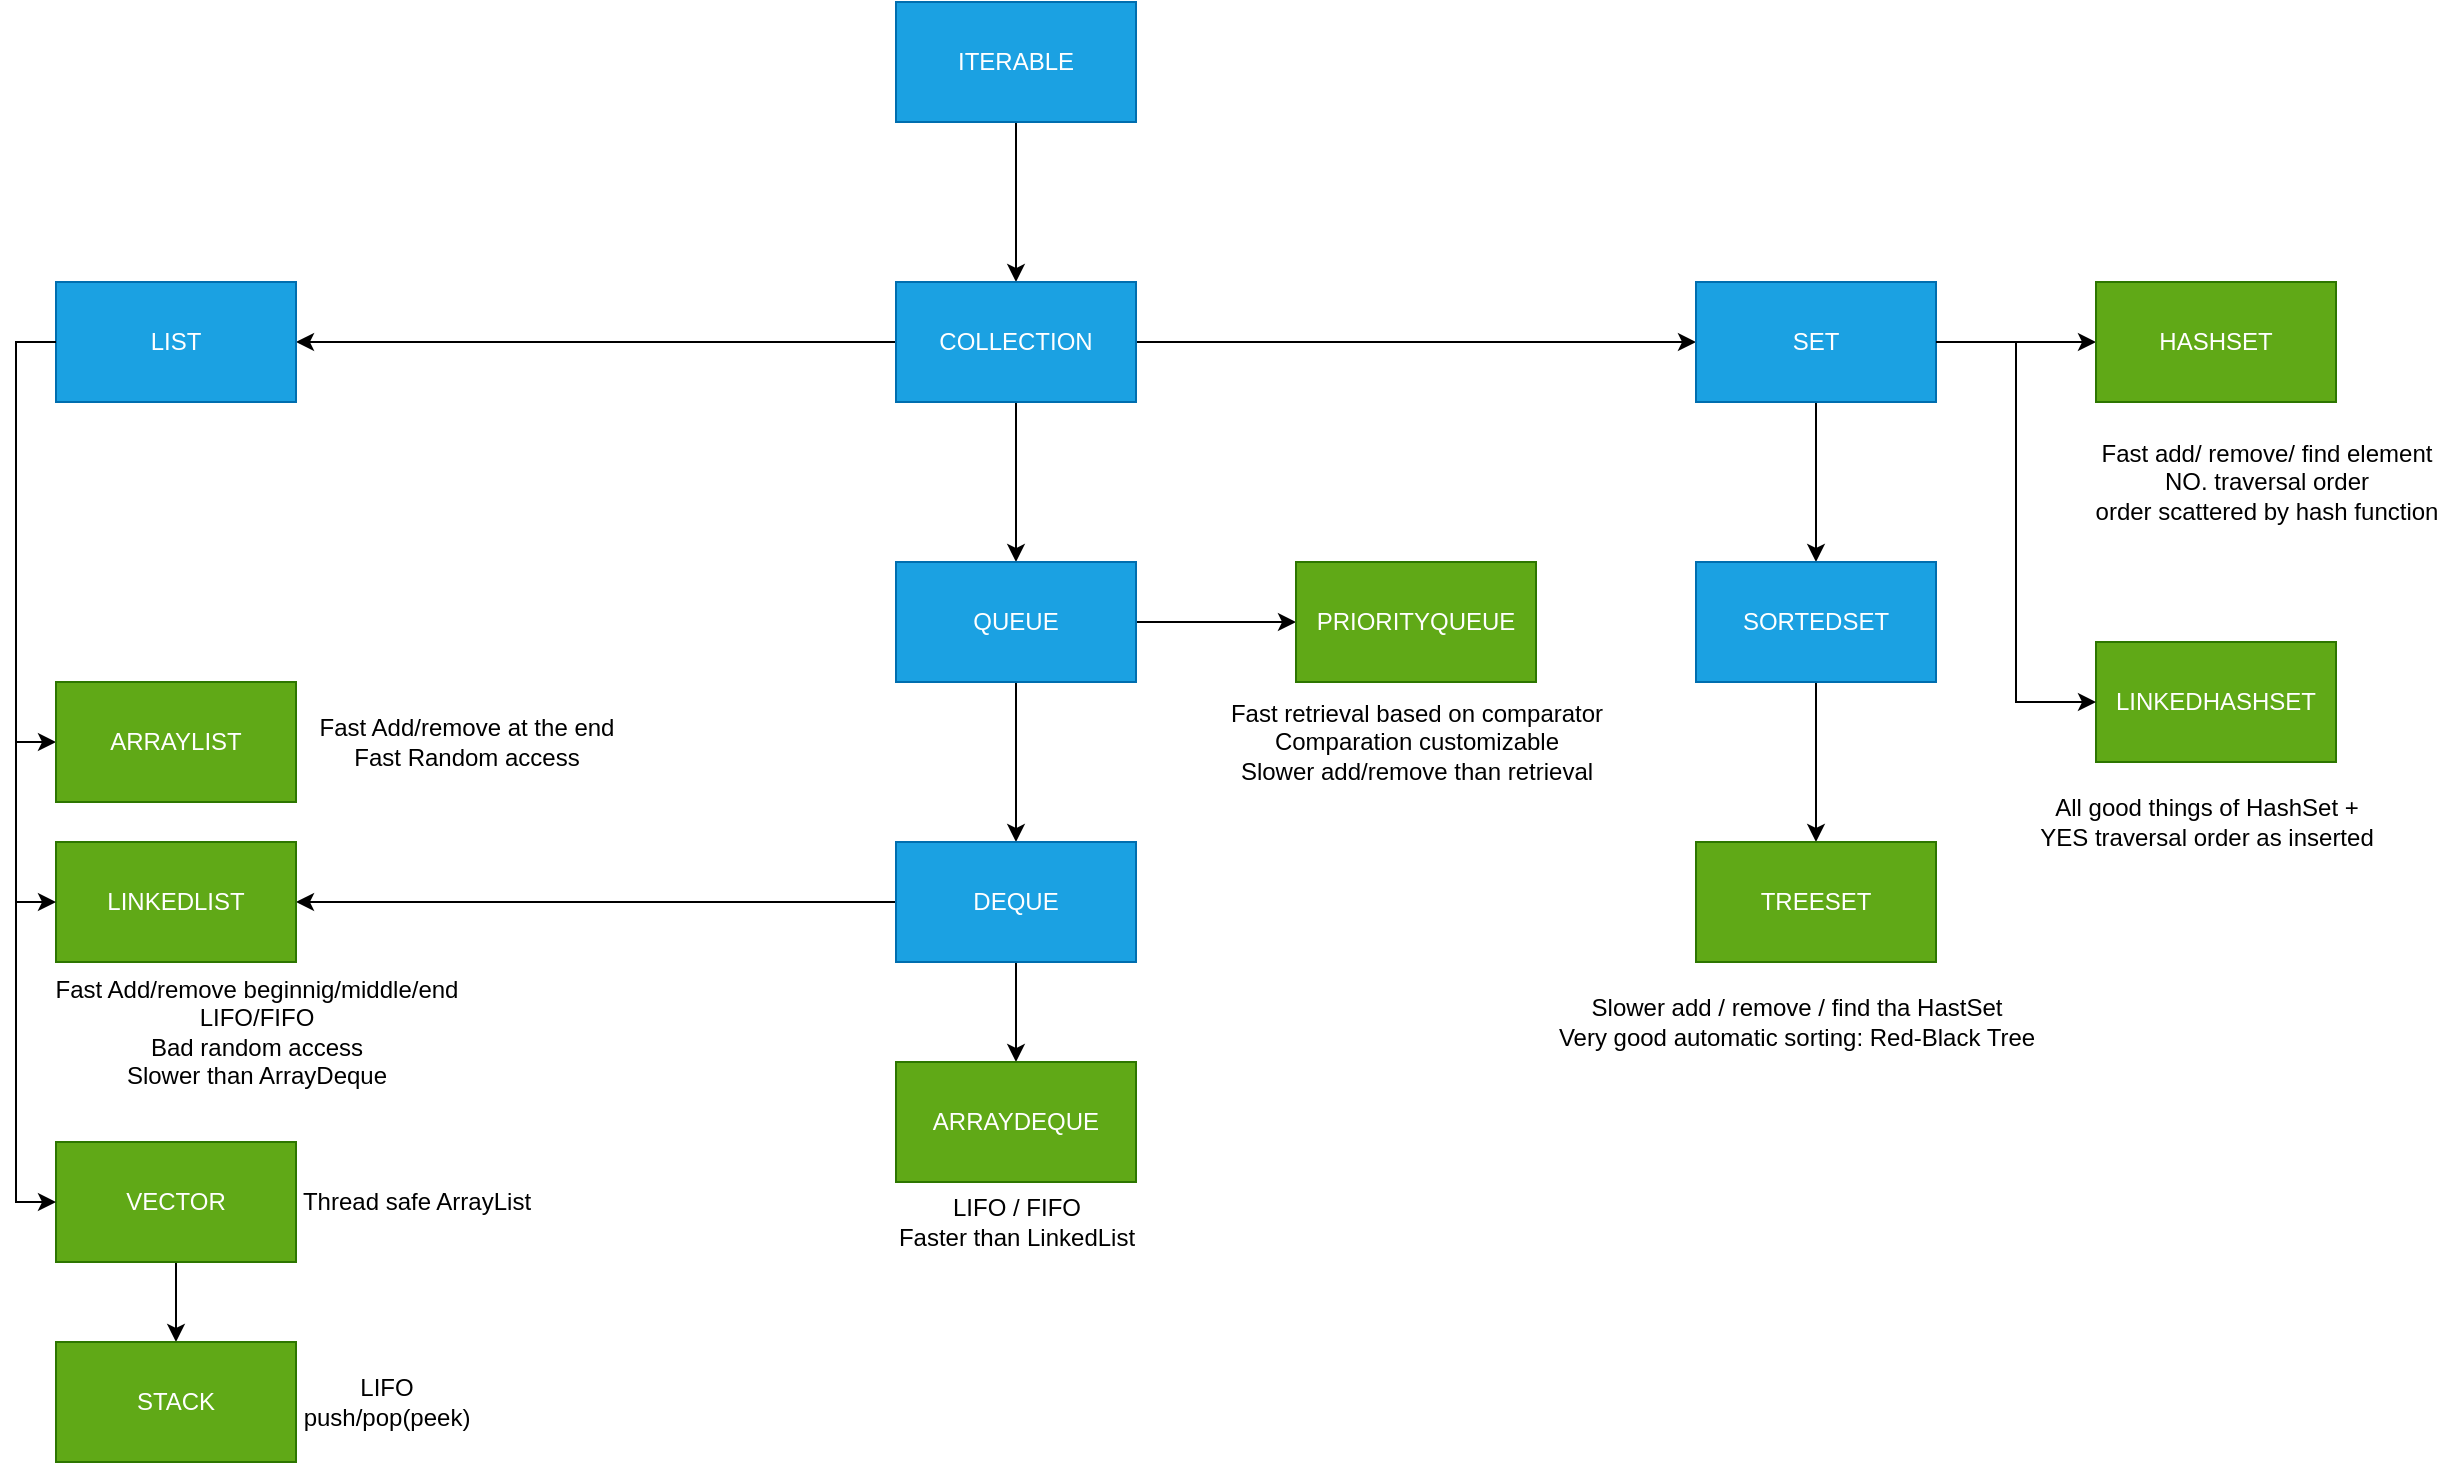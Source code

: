 <mxfile version="21.6.5" type="device" pages="2">
  <diagram name="collection" id="3C9V5hZrGCEexP9qyVCO">
    <mxGraphModel dx="2261" dy="854" grid="1" gridSize="10" guides="1" tooltips="1" connect="1" arrows="1" fold="1" page="1" pageScale="1" pageWidth="827" pageHeight="1169" math="0" shadow="0">
      <root>
        <mxCell id="0" />
        <mxCell id="1" parent="0" />
        <mxCell id="Xp6_qcpi3JPtfFaLdXS0-3" value="" style="edgeStyle=orthogonalEdgeStyle;rounded=0;orthogonalLoop=1;jettySize=auto;html=1;" edge="1" parent="1" source="Xp6_qcpi3JPtfFaLdXS0-1" target="Xp6_qcpi3JPtfFaLdXS0-2">
          <mxGeometry relative="1" as="geometry" />
        </mxCell>
        <mxCell id="Xp6_qcpi3JPtfFaLdXS0-1" value="ITERABLE" style="rounded=0;whiteSpace=wrap;html=1;fillColor=#1ba1e2;fontColor=#ffffff;strokeColor=#006EAF;" vertex="1" parent="1">
          <mxGeometry x="-60" y="30" width="120" height="60" as="geometry" />
        </mxCell>
        <mxCell id="Xp6_qcpi3JPtfFaLdXS0-5" value="" style="edgeStyle=orthogonalEdgeStyle;rounded=0;orthogonalLoop=1;jettySize=auto;html=1;" edge="1" parent="1" source="Xp6_qcpi3JPtfFaLdXS0-2" target="Xp6_qcpi3JPtfFaLdXS0-4">
          <mxGeometry relative="1" as="geometry" />
        </mxCell>
        <mxCell id="Xp6_qcpi3JPtfFaLdXS0-7" value="" style="edgeStyle=orthogonalEdgeStyle;rounded=0;orthogonalLoop=1;jettySize=auto;html=1;" edge="1" parent="1" source="Xp6_qcpi3JPtfFaLdXS0-2" target="Xp6_qcpi3JPtfFaLdXS0-6">
          <mxGeometry relative="1" as="geometry" />
        </mxCell>
        <mxCell id="Xp6_qcpi3JPtfFaLdXS0-9" value="" style="edgeStyle=orthogonalEdgeStyle;rounded=0;orthogonalLoop=1;jettySize=auto;html=1;" edge="1" parent="1" source="Xp6_qcpi3JPtfFaLdXS0-2" target="Xp6_qcpi3JPtfFaLdXS0-8">
          <mxGeometry relative="1" as="geometry" />
        </mxCell>
        <mxCell id="Xp6_qcpi3JPtfFaLdXS0-2" value="COLLECTION" style="rounded=0;whiteSpace=wrap;html=1;fillColor=#1ba1e2;fontColor=#ffffff;strokeColor=#006EAF;" vertex="1" parent="1">
          <mxGeometry x="-60" y="170" width="120" height="60" as="geometry" />
        </mxCell>
        <mxCell id="Xp6_qcpi3JPtfFaLdXS0-18" value="" style="edgeStyle=orthogonalEdgeStyle;rounded=0;orthogonalLoop=1;jettySize=auto;html=1;exitX=0;exitY=0.5;exitDx=0;exitDy=0;entryX=0;entryY=0.5;entryDx=0;entryDy=0;" edge="1" parent="1" source="Xp6_qcpi3JPtfFaLdXS0-4" target="Xp6_qcpi3JPtfFaLdXS0-17">
          <mxGeometry relative="1" as="geometry" />
        </mxCell>
        <mxCell id="Xp6_qcpi3JPtfFaLdXS0-4" value="LIST" style="rounded=0;whiteSpace=wrap;html=1;fillColor=#1ba1e2;fontColor=#ffffff;strokeColor=#006EAF;" vertex="1" parent="1">
          <mxGeometry x="-480" y="170" width="120" height="60" as="geometry" />
        </mxCell>
        <mxCell id="Xp6_qcpi3JPtfFaLdXS0-14" value="" style="edgeStyle=orthogonalEdgeStyle;rounded=0;orthogonalLoop=1;jettySize=auto;html=1;" edge="1" parent="1" source="Xp6_qcpi3JPtfFaLdXS0-6" target="Xp6_qcpi3JPtfFaLdXS0-13">
          <mxGeometry relative="1" as="geometry" />
        </mxCell>
        <mxCell id="Xp6_qcpi3JPtfFaLdXS0-28" value="" style="edgeStyle=orthogonalEdgeStyle;rounded=0;orthogonalLoop=1;jettySize=auto;html=1;" edge="1" parent="1" source="Xp6_qcpi3JPtfFaLdXS0-6" target="Xp6_qcpi3JPtfFaLdXS0-27">
          <mxGeometry relative="1" as="geometry" />
        </mxCell>
        <mxCell id="Xp6_qcpi3JPtfFaLdXS0-6" value="QUEUE" style="rounded=0;whiteSpace=wrap;html=1;fillColor=#1ba1e2;fontColor=#ffffff;strokeColor=#006EAF;" vertex="1" parent="1">
          <mxGeometry x="-60" y="310" width="120" height="60" as="geometry" />
        </mxCell>
        <mxCell id="Xp6_qcpi3JPtfFaLdXS0-16" value="" style="edgeStyle=orthogonalEdgeStyle;rounded=0;orthogonalLoop=1;jettySize=auto;html=1;" edge="1" parent="1" source="Xp6_qcpi3JPtfFaLdXS0-8" target="Xp6_qcpi3JPtfFaLdXS0-15">
          <mxGeometry relative="1" as="geometry" />
        </mxCell>
        <mxCell id="Xp6_qcpi3JPtfFaLdXS0-33" value="" style="edgeStyle=orthogonalEdgeStyle;rounded=0;orthogonalLoop=1;jettySize=auto;html=1;" edge="1" parent="1" source="Xp6_qcpi3JPtfFaLdXS0-8" target="Xp6_qcpi3JPtfFaLdXS0-32">
          <mxGeometry relative="1" as="geometry" />
        </mxCell>
        <mxCell id="Xp6_qcpi3JPtfFaLdXS0-8" value="SET" style="rounded=0;whiteSpace=wrap;html=1;fillColor=#1ba1e2;fontColor=#ffffff;strokeColor=#006EAF;" vertex="1" parent="1">
          <mxGeometry x="340" y="170" width="120" height="60" as="geometry" />
        </mxCell>
        <mxCell id="Xp6_qcpi3JPtfFaLdXS0-26" value="" style="edgeStyle=orthogonalEdgeStyle;rounded=0;orthogonalLoop=1;jettySize=auto;html=1;" edge="1" parent="1" source="Xp6_qcpi3JPtfFaLdXS0-13" target="Xp6_qcpi3JPtfFaLdXS0-25">
          <mxGeometry relative="1" as="geometry" />
        </mxCell>
        <mxCell id="Xp6_qcpi3JPtfFaLdXS0-29" style="edgeStyle=orthogonalEdgeStyle;rounded=0;orthogonalLoop=1;jettySize=auto;html=1;exitX=0;exitY=0.5;exitDx=0;exitDy=0;entryX=1;entryY=0.5;entryDx=0;entryDy=0;" edge="1" parent="1" source="Xp6_qcpi3JPtfFaLdXS0-13" target="Xp6_qcpi3JPtfFaLdXS0-19">
          <mxGeometry relative="1" as="geometry" />
        </mxCell>
        <mxCell id="Xp6_qcpi3JPtfFaLdXS0-13" value="DEQUE" style="rounded=0;whiteSpace=wrap;html=1;fillColor=#1ba1e2;fontColor=#ffffff;strokeColor=#006EAF;" vertex="1" parent="1">
          <mxGeometry x="-60" y="450" width="120" height="60" as="geometry" />
        </mxCell>
        <mxCell id="Xp6_qcpi3JPtfFaLdXS0-31" value="" style="edgeStyle=orthogonalEdgeStyle;rounded=0;orthogonalLoop=1;jettySize=auto;html=1;" edge="1" parent="1" source="Xp6_qcpi3JPtfFaLdXS0-15" target="Xp6_qcpi3JPtfFaLdXS0-30">
          <mxGeometry relative="1" as="geometry" />
        </mxCell>
        <mxCell id="Xp6_qcpi3JPtfFaLdXS0-15" value="SORTEDSET" style="rounded=0;whiteSpace=wrap;html=1;fillColor=#1ba1e2;fontColor=#ffffff;strokeColor=#006EAF;" vertex="1" parent="1">
          <mxGeometry x="340" y="310" width="120" height="60" as="geometry" />
        </mxCell>
        <mxCell id="Xp6_qcpi3JPtfFaLdXS0-17" value="ARRAYLIST" style="whiteSpace=wrap;html=1;fillColor=#60a917;strokeColor=#2D7600;fontColor=#ffffff;rounded=0;" vertex="1" parent="1">
          <mxGeometry x="-480" y="370" width="120" height="60" as="geometry" />
        </mxCell>
        <mxCell id="Xp6_qcpi3JPtfFaLdXS0-19" value="LINKEDLIST" style="whiteSpace=wrap;html=1;fillColor=#60a917;strokeColor=#2D7600;fontColor=#ffffff;rounded=0;" vertex="1" parent="1">
          <mxGeometry x="-480" y="450" width="120" height="60" as="geometry" />
        </mxCell>
        <mxCell id="Xp6_qcpi3JPtfFaLdXS0-24" value="" style="edgeStyle=orthogonalEdgeStyle;rounded=0;orthogonalLoop=1;jettySize=auto;html=1;" edge="1" parent="1" source="Xp6_qcpi3JPtfFaLdXS0-20" target="Xp6_qcpi3JPtfFaLdXS0-23">
          <mxGeometry relative="1" as="geometry" />
        </mxCell>
        <mxCell id="Xp6_qcpi3JPtfFaLdXS0-20" value="VECTOR" style="whiteSpace=wrap;html=1;fillColor=#60a917;strokeColor=#2D7600;fontColor=#ffffff;rounded=0;" vertex="1" parent="1">
          <mxGeometry x="-480" y="600" width="120" height="60" as="geometry" />
        </mxCell>
        <mxCell id="Xp6_qcpi3JPtfFaLdXS0-21" value="" style="edgeStyle=orthogonalEdgeStyle;rounded=0;orthogonalLoop=1;jettySize=auto;html=1;exitX=0;exitY=0.5;exitDx=0;exitDy=0;entryX=0;entryY=0.5;entryDx=0;entryDy=0;" edge="1" parent="1" source="Xp6_qcpi3JPtfFaLdXS0-4" target="Xp6_qcpi3JPtfFaLdXS0-19">
          <mxGeometry relative="1" as="geometry">
            <mxPoint x="-470" y="210" as="sourcePoint" />
            <mxPoint x="-470" y="350" as="targetPoint" />
          </mxGeometry>
        </mxCell>
        <mxCell id="Xp6_qcpi3JPtfFaLdXS0-22" value="" style="edgeStyle=orthogonalEdgeStyle;rounded=0;orthogonalLoop=1;jettySize=auto;html=1;exitX=0;exitY=0.5;exitDx=0;exitDy=0;entryX=0;entryY=0.5;entryDx=0;entryDy=0;" edge="1" parent="1" source="Xp6_qcpi3JPtfFaLdXS0-4" target="Xp6_qcpi3JPtfFaLdXS0-20">
          <mxGeometry relative="1" as="geometry">
            <mxPoint x="-460" y="220" as="sourcePoint" />
            <mxPoint x="-460" y="360" as="targetPoint" />
          </mxGeometry>
        </mxCell>
        <mxCell id="Xp6_qcpi3JPtfFaLdXS0-23" value="STACK" style="whiteSpace=wrap;html=1;fillColor=#60a917;strokeColor=#2D7600;fontColor=#ffffff;rounded=0;" vertex="1" parent="1">
          <mxGeometry x="-480" y="700" width="120" height="60" as="geometry" />
        </mxCell>
        <mxCell id="Xp6_qcpi3JPtfFaLdXS0-25" value="ARRAYDEQUE" style="whiteSpace=wrap;html=1;fillColor=#60a917;strokeColor=#2D7600;fontColor=#ffffff;rounded=0;" vertex="1" parent="1">
          <mxGeometry x="-60" y="560" width="120" height="60" as="geometry" />
        </mxCell>
        <mxCell id="Xp6_qcpi3JPtfFaLdXS0-27" value="PRIORITYQUEUE" style="whiteSpace=wrap;html=1;fillColor=#60a917;strokeColor=#2D7600;fontColor=#ffffff;rounded=0;" vertex="1" parent="1">
          <mxGeometry x="140" y="310" width="120" height="60" as="geometry" />
        </mxCell>
        <mxCell id="Xp6_qcpi3JPtfFaLdXS0-30" value="TREESET" style="whiteSpace=wrap;html=1;fillColor=#60a917;strokeColor=#2D7600;fontColor=#ffffff;rounded=0;" vertex="1" parent="1">
          <mxGeometry x="340" y="450" width="120" height="60" as="geometry" />
        </mxCell>
        <mxCell id="Xp6_qcpi3JPtfFaLdXS0-32" value="HASHSET" style="whiteSpace=wrap;html=1;fillColor=#60a917;strokeColor=#2D7600;fontColor=#ffffff;rounded=0;" vertex="1" parent="1">
          <mxGeometry x="540" y="170" width="120" height="60" as="geometry" />
        </mxCell>
        <mxCell id="Xp6_qcpi3JPtfFaLdXS0-34" value="LINKEDHASHSET" style="whiteSpace=wrap;html=1;fillColor=#60a917;strokeColor=#2D7600;fontColor=#ffffff;rounded=0;" vertex="1" parent="1">
          <mxGeometry x="540" y="350" width="120" height="60" as="geometry" />
        </mxCell>
        <mxCell id="Xp6_qcpi3JPtfFaLdXS0-36" value="" style="edgeStyle=orthogonalEdgeStyle;rounded=0;orthogonalLoop=1;jettySize=auto;html=1;entryX=0;entryY=0.5;entryDx=0;entryDy=0;exitX=1;exitY=0.5;exitDx=0;exitDy=0;" edge="1" parent="1" source="Xp6_qcpi3JPtfFaLdXS0-8" target="Xp6_qcpi3JPtfFaLdXS0-34">
          <mxGeometry relative="1" as="geometry">
            <mxPoint x="470" y="210" as="sourcePoint" />
            <mxPoint x="550" y="210" as="targetPoint" />
          </mxGeometry>
        </mxCell>
        <mxCell id="kuLsvrIN5aLlEDIiSiw--1" value="Fast Add/remove at the end&lt;br&gt;Fast Random access" style="text;html=1;align=center;verticalAlign=middle;resizable=0;points=[];autosize=1;strokeColor=none;fillColor=none;" vertex="1" parent="1">
          <mxGeometry x="-360" y="380" width="170" height="40" as="geometry" />
        </mxCell>
        <mxCell id="kuLsvrIN5aLlEDIiSiw--2" value="Fast Add/remove beginnig/middle/end&lt;br&gt;LIFO/FIFO&lt;br&gt;Bad random access&lt;br&gt;Slower than ArrayDeque" style="text;html=1;align=center;verticalAlign=middle;resizable=0;points=[];autosize=1;strokeColor=none;fillColor=none;" vertex="1" parent="1">
          <mxGeometry x="-490" y="510" width="220" height="70" as="geometry" />
        </mxCell>
        <mxCell id="kuLsvrIN5aLlEDIiSiw--3" value="Thread safe ArrayList" style="text;html=1;align=center;verticalAlign=middle;resizable=0;points=[];autosize=1;strokeColor=none;fillColor=none;" vertex="1" parent="1">
          <mxGeometry x="-370" y="615" width="140" height="30" as="geometry" />
        </mxCell>
        <mxCell id="kuLsvrIN5aLlEDIiSiw--4" value="LIFO&lt;br&gt;push/pop(peek)" style="text;html=1;align=center;verticalAlign=middle;resizable=0;points=[];autosize=1;strokeColor=none;fillColor=none;" vertex="1" parent="1">
          <mxGeometry x="-370" y="710" width="110" height="40" as="geometry" />
        </mxCell>
        <mxCell id="kuLsvrIN5aLlEDIiSiw--5" value="Fast retrieval based on comparator&lt;br&gt;Comparation customizable&lt;br&gt;Slower add/remove than retrieval" style="text;html=1;align=center;verticalAlign=middle;resizable=0;points=[];autosize=1;strokeColor=none;fillColor=none;" vertex="1" parent="1">
          <mxGeometry x="95" y="370" width="210" height="60" as="geometry" />
        </mxCell>
        <mxCell id="kuLsvrIN5aLlEDIiSiw--6" value="LIFO / FIFO&lt;br&gt;Faster than LinkedList" style="text;html=1;align=center;verticalAlign=middle;resizable=0;points=[];autosize=1;strokeColor=none;fillColor=none;" vertex="1" parent="1">
          <mxGeometry x="-70" y="620" width="140" height="40" as="geometry" />
        </mxCell>
        <mxCell id="kuLsvrIN5aLlEDIiSiw--7" value="Fast add/ remove/ find element&lt;br&gt;NO. traversal order&lt;br&gt;order scattered by hash function" style="text;html=1;align=center;verticalAlign=middle;resizable=0;points=[];autosize=1;strokeColor=none;fillColor=none;" vertex="1" parent="1">
          <mxGeometry x="530" y="240" width="190" height="60" as="geometry" />
        </mxCell>
        <mxCell id="kuLsvrIN5aLlEDIiSiw--8" value="All good things of HashSet +&lt;br&gt;YES traversal order as inserted" style="text;html=1;align=center;verticalAlign=middle;resizable=0;points=[];autosize=1;strokeColor=none;fillColor=none;" vertex="1" parent="1">
          <mxGeometry x="500" y="420" width="190" height="40" as="geometry" />
        </mxCell>
        <mxCell id="kuLsvrIN5aLlEDIiSiw--9" value="Slower add / remove / find tha HastSet&lt;br&gt;Very good automatic sorting: Red-Black Tree" style="text;html=1;align=center;verticalAlign=middle;resizable=0;points=[];autosize=1;strokeColor=none;fillColor=none;" vertex="1" parent="1">
          <mxGeometry x="260" y="520" width="260" height="40" as="geometry" />
        </mxCell>
      </root>
    </mxGraphModel>
  </diagram>
  <diagram id="89VABu0Lmsyg5KMydXje" name="map">
    <mxGraphModel dx="1434" dy="854" grid="1" gridSize="10" guides="1" tooltips="1" connect="1" arrows="1" fold="1" page="1" pageScale="1" pageWidth="827" pageHeight="1169" math="0" shadow="0">
      <root>
        <mxCell id="0" />
        <mxCell id="1" parent="0" />
        <mxCell id="AY6cwBVL6UpVlm3b11lc-1" value="" style="edgeStyle=orthogonalEdgeStyle;rounded=0;orthogonalLoop=1;jettySize=auto;html=1;" edge="1" parent="1" source="AY6cwBVL6UpVlm3b11lc-2" target="AY6cwBVL6UpVlm3b11lc-3">
          <mxGeometry relative="1" as="geometry" />
        </mxCell>
        <mxCell id="w0wgrqjk_fVL-Ynsvfiu-2" value="" style="edgeStyle=orthogonalEdgeStyle;rounded=0;orthogonalLoop=1;jettySize=auto;html=1;" edge="1" parent="1" source="AY6cwBVL6UpVlm3b11lc-2" target="w0wgrqjk_fVL-Ynsvfiu-1">
          <mxGeometry relative="1" as="geometry" />
        </mxCell>
        <mxCell id="AY6cwBVL6UpVlm3b11lc-2" value="MAP" style="rounded=0;whiteSpace=wrap;html=1;fillColor=#1ba1e2;fontColor=#ffffff;strokeColor=#006EAF;" vertex="1" parent="1">
          <mxGeometry x="770" y="40" width="120" height="60" as="geometry" />
        </mxCell>
        <mxCell id="dlvPGXuHNQbcm7JIVCQF-3" value="" style="edgeStyle=orthogonalEdgeStyle;rounded=0;orthogonalLoop=1;jettySize=auto;html=1;" edge="1" parent="1" source="AY6cwBVL6UpVlm3b11lc-3" target="dlvPGXuHNQbcm7JIVCQF-2">
          <mxGeometry relative="1" as="geometry" />
        </mxCell>
        <mxCell id="AY6cwBVL6UpVlm3b11lc-3" value="SORTEDMAP" style="rounded=0;whiteSpace=wrap;html=1;fillColor=#1ba1e2;fontColor=#ffffff;strokeColor=#006EAF;" vertex="1" parent="1">
          <mxGeometry x="770" y="180" width="120" height="60" as="geometry" />
        </mxCell>
        <mxCell id="w0wgrqjk_fVL-Ynsvfiu-1" value="HASHMAP" style="whiteSpace=wrap;html=1;fillColor=#60a917;strokeColor=#2D7600;fontColor=#ffffff;rounded=0;" vertex="1" parent="1">
          <mxGeometry x="970" y="40" width="120" height="60" as="geometry" />
        </mxCell>
        <mxCell id="w0wgrqjk_fVL-Ynsvfiu-3" value="LINKEDHASHMAP" style="whiteSpace=wrap;html=1;fillColor=#60a917;strokeColor=#2D7600;fontColor=#ffffff;rounded=0;" vertex="1" parent="1">
          <mxGeometry x="970" y="120" width="120" height="60" as="geometry" />
        </mxCell>
        <mxCell id="dlvPGXuHNQbcm7JIVCQF-1" value="HASHTABLE" style="whiteSpace=wrap;html=1;fillColor=#60a917;strokeColor=#2D7600;fontColor=#ffffff;rounded=0;" vertex="1" parent="1">
          <mxGeometry x="970" y="200" width="120" height="60" as="geometry" />
        </mxCell>
        <mxCell id="dlvPGXuHNQbcm7JIVCQF-2" value="TREEMAP" style="whiteSpace=wrap;html=1;fillColor=#60a917;strokeColor=#2D7600;fontColor=#ffffff;rounded=0;" vertex="1" parent="1">
          <mxGeometry x="770" y="320" width="120" height="60" as="geometry" />
        </mxCell>
        <mxCell id="N3SrY4RLom7N1dt-nUIb-1" value="Fast add / remove / find element&lt;br&gt;NO traversal order as inserted&lt;br&gt;scattered by hash function&lt;br&gt;ALLOWS NULL KEYS OR VALUES" style="text;html=1;align=center;verticalAlign=middle;resizable=0;points=[];autosize=1;strokeColor=none;fillColor=none;" vertex="1" parent="1">
          <mxGeometry x="1090" y="35" width="210" height="70" as="geometry" />
        </mxCell>
        <mxCell id="N3SrY4RLom7N1dt-nUIb-2" value="All the good things of HashMap +&lt;br&gt;YES traversal order as inserted" style="text;html=1;align=center;verticalAlign=middle;resizable=0;points=[];autosize=1;strokeColor=none;fillColor=none;" vertex="1" parent="1">
          <mxGeometry x="1100" y="130" width="200" height="40" as="geometry" />
        </mxCell>
        <mxCell id="N3SrY4RLom7N1dt-nUIb-3" value="Thread safe HashMap&lt;br&gt;DOESN&#39;T ALLOW NULL KEYS OR VALUES" style="text;html=1;align=center;verticalAlign=middle;resizable=0;points=[];autosize=1;strokeColor=none;fillColor=none;" vertex="1" parent="1">
          <mxGeometry x="1090" y="210" width="260" height="40" as="geometry" />
        </mxCell>
        <mxCell id="DJ6oLr07cfZx2EbG0DN9-1" value="Slower add / remove / find tha HasMap&lt;br&gt;Very good automatic sorting: Red-Black Tree" style="text;html=1;align=center;verticalAlign=middle;resizable=0;points=[];autosize=1;strokeColor=none;fillColor=none;" vertex="1" parent="1">
          <mxGeometry x="710" y="400" width="260" height="40" as="geometry" />
        </mxCell>
      </root>
    </mxGraphModel>
  </diagram>
</mxfile>
